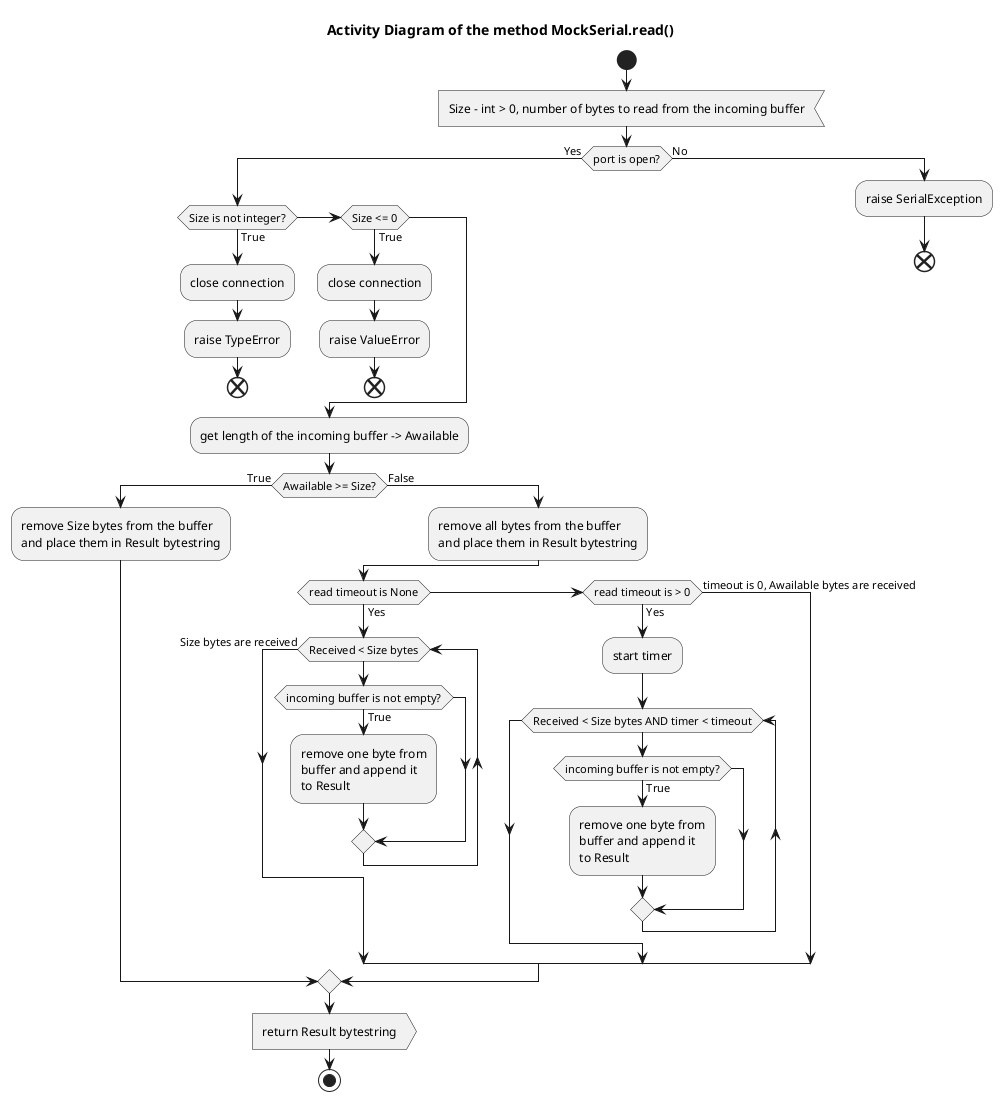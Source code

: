@startuml mock_serial_read

title Activity Diagram of the method MockSerial.read()

start

:Size - int > 0, number of bytes to read from the incoming buffer<

if (port is open?) then (Yes)
    if (Size is not integer?) then (True)
        :close connection;
        
        :raise TypeError;
        
        end
    elseif (Size <= 0) then (True)
        :close connection;
        
        :raise ValueError;
        
        end
    endif
    
    :get length of the incoming buffer -> Awailable;
    
    if (Awailable >= Size?) then (True)
        :remove Size bytes from the buffer\nand place them in Result bytestring;
    else (False)
        :remove all bytes from the buffer\nand place them in Result bytestring;
        
        if (read timeout is None) then (Yes)
            while (Received < Size bytes)
                if (incoming buffer is not empty?) then (True)
                    :remove one byte from\nbuffer and append it\nto Result;
                endif
            end while (Size bytes are received)
        elseif (read timeout is > 0) then (Yes)
            :start timer;
            
            while (Received < Size bytes AND timer < timeout)
                if (incoming buffer is not empty?) then (True)
                    :remove one byte from\nbuffer and append it\nto Result;
                endif
            end while
        else (timeout is 0, Awailable bytes are received)
        endif
    endif
    
    :return Result bytestring>
    
    stop
else (No)
    :raise SerialException;
    
    end
endif

@enduml